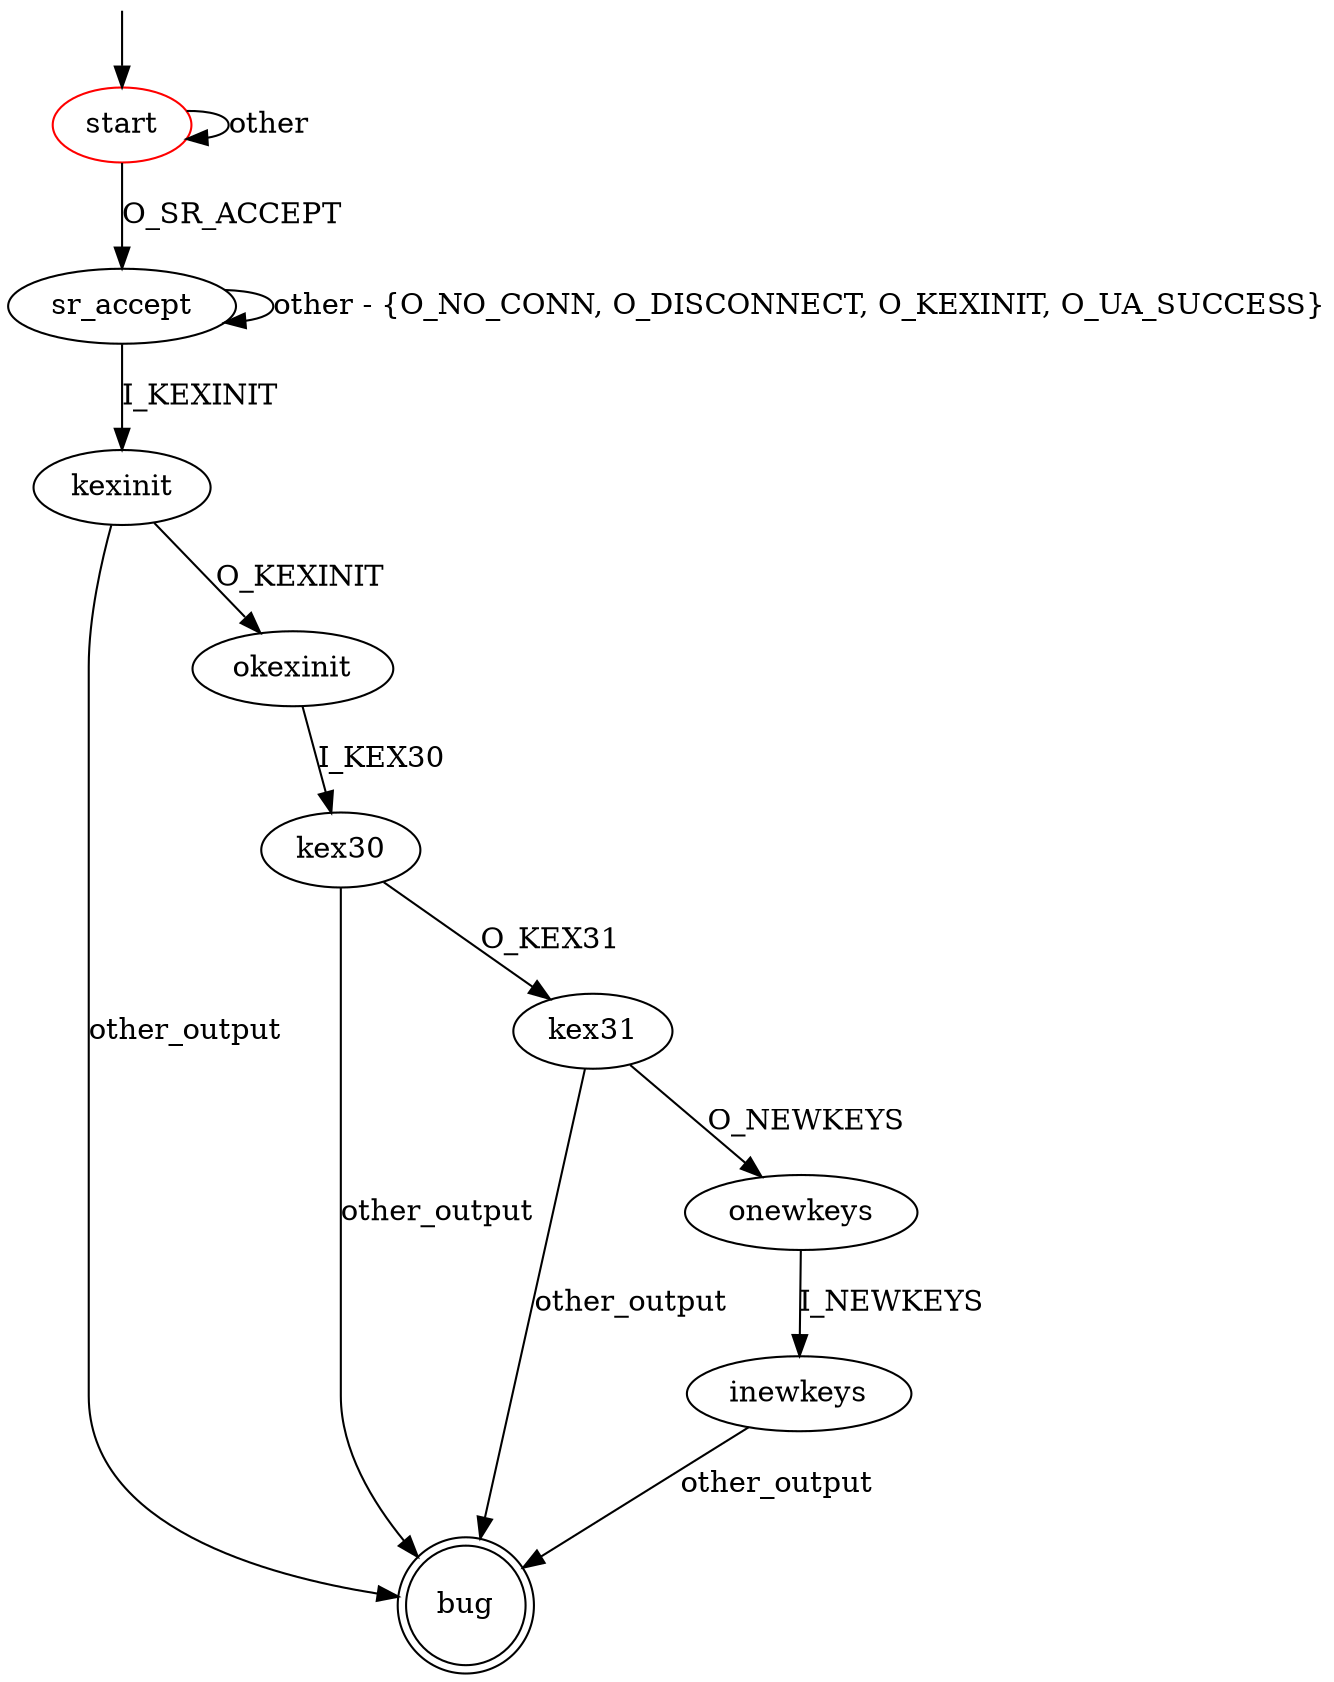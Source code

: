 digraph G {
label=""
start [color="red"]
bug [shape="doublecircle"]

start -> sr_accept [label="O_SR_ACCEPT"]
start -> start [label="other"]
sr_accept -> kexinit [label="I_KEXINIT"]
sr_accept -> sr_accept [label="other - {O_NO_CONN, O_DISCONNECT, O_KEXINIT, O_UA_SUCCESS}"]
kexinit -> okexinit [label="O_KEXINIT"]
kexinit -> bug [label="other_output"]
okexinit -> kex30 [label="I_KEX30"]
kex30 -> kex31 [label="O_KEX31"]
kex30 -> bug [label="other_output"]
kex31 -> onewkeys [label="O_NEWKEYS"]
kex31 -> bug [label="other_output"]
onewkeys -> inewkeys [label="I_NEWKEYS"]
inewkeys -> bug [label="other_output"]

__start0 [label="" shape="none" width="0" height="0"];
__start0 -> start;
}
